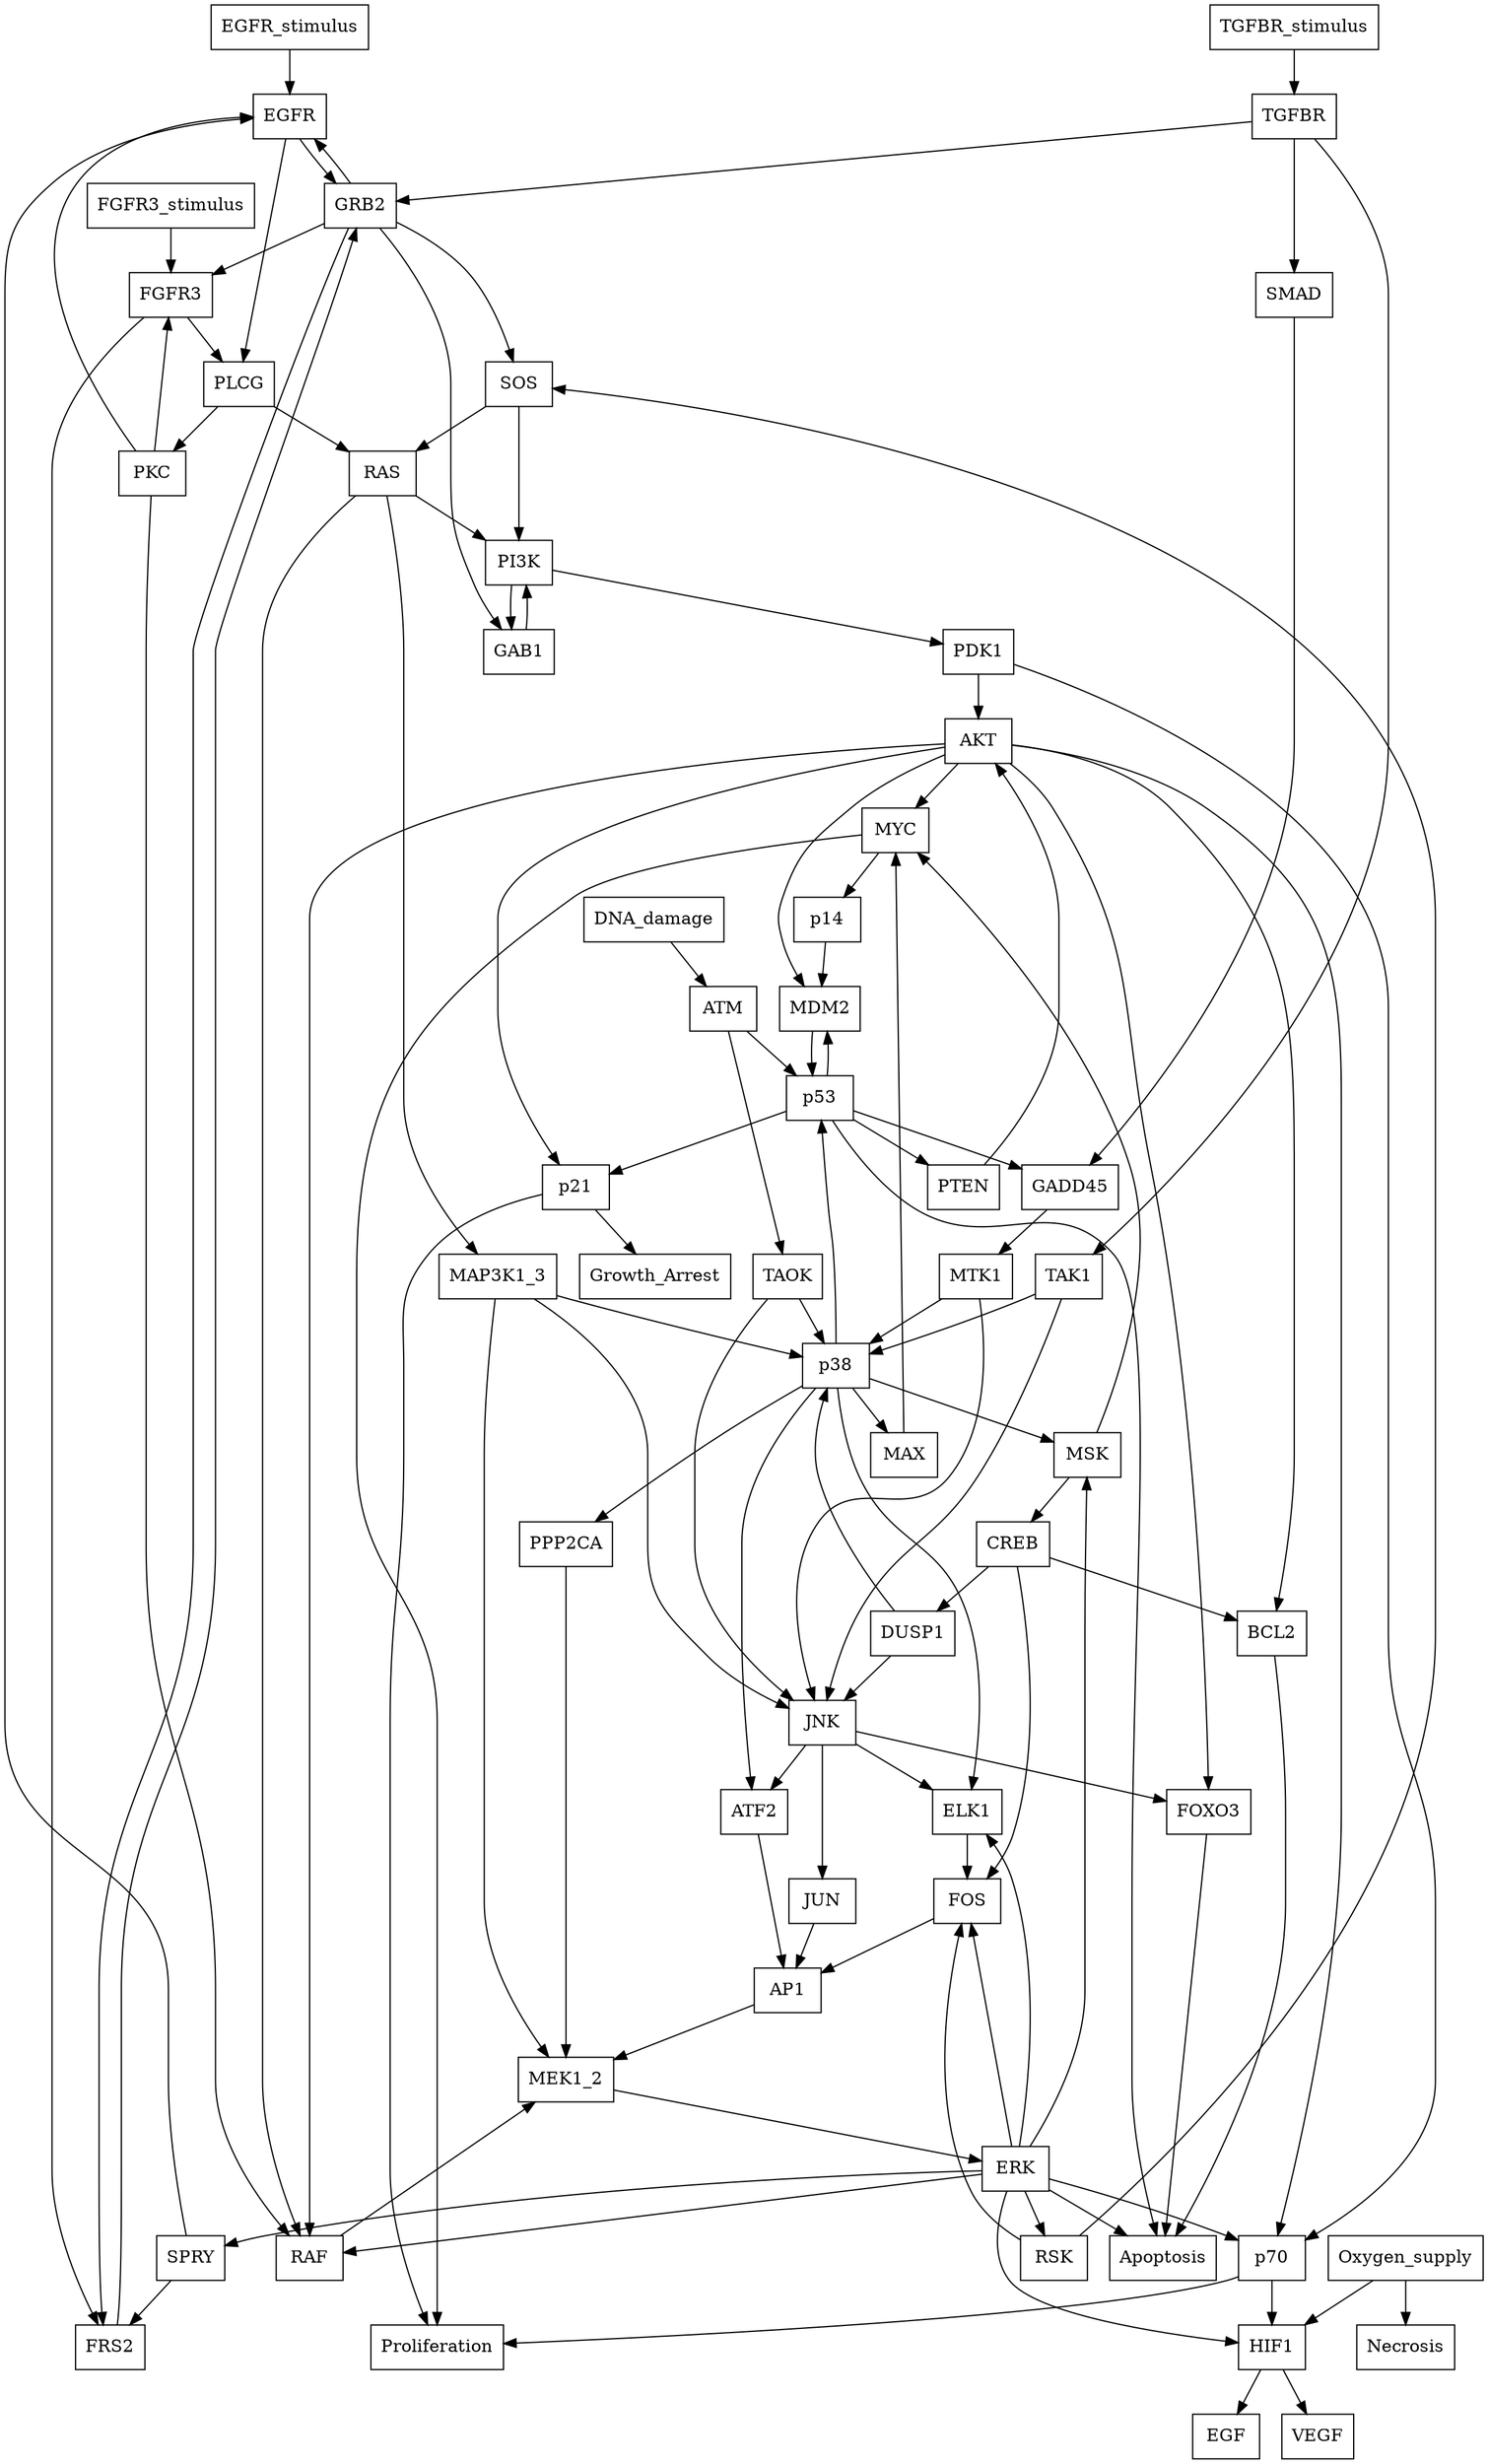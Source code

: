 /* Graphviz file generated by GINsim - 6 de marzo de 2019, 0:40:55 GMT */

digraph G {
	EGFR_stimulus [label="EGFR_stimulus", shape="box"];
	FGFR3_stimulus [label="FGFR3_stimulus", shape="box"];
	TGFBR_stimulus [label="TGFBR_stimulus", shape="box"];
	DNA_damage [label="DNA_damage", shape="box"];
	Apoptosis [label="Apoptosis", shape="box"];
	Growth_Arrest [label="Growth_Arrest", shape="box"];
	Proliferation [label="Proliferation", shape="box"];
	ERK [label="ERK", shape="box"];
	p38 [label="p38", shape="box"];
	JNK [label="JNK", shape="box"];
	p53 [label="p53", shape="box"];
	p21 [label="p21", shape="box"];
	TGFBR [label="TGFBR", shape="box"];
	EGFR [label="EGFR", shape="box"];
	FGFR3 [label="FGFR3", shape="box"];
	ATM [label="ATM", shape="box"];
	TAOK [label="TAOK", shape="box"];
	MAX [label="MAX", shape="box"];
	GRB2 [label="GRB2", shape="box"];
	FRS2 [label="FRS2", shape="box"];
	PI3K [label="PI3K", shape="box"];
	AP1 [label="AP1", shape="box"];
	PPP2CA [label="PPP2CA", shape="box"];
	MEK1_2 [label="MEK1_2", shape="box"];
	DUSP1 [label="DUSP1", shape="box"];
	MYC [label="MYC", shape="box"];
	AKT [label="AKT", shape="box"];
	PLCG [label="PLCG", shape="box"];
	PKC [label="PKC", shape="box"];
	GADD45 [label="GADD45", shape="box"];
	ELK1 [label="ELK1", shape="box"];
	FOS [label="FOS", shape="box"];
	ATF2 [label="ATF2", shape="box"];
	JUN [label="JUN", shape="box"];
	MSK [label="MSK", shape="box"];
	CREB [label="CREB", shape="box"];
	RSK [label="RSK", shape="box"];
	SMAD [label="SMAD", shape="box"];
	MTK1 [label="MTK1", shape="box"];
	SPRY [label="SPRY", shape="box"];
	RAF [label="RAF", shape="box"];
	GAB1 [label="GAB1", shape="box"];
	PDK1 [label="PDK1", shape="box"];
	p70 [label="p70", shape="box"];
	p14 [label="p14", shape="box"];
	FOXO3 [label="FOXO3", shape="box"];
	RAS [label="RAS", shape="box"];
	SOS [label="SOS", shape="box"];
	MDM2 [label="MDM2", shape="box"];
	BCL2 [label="BCL2", shape="box"];
	TAK1 [label="TAK1", shape="box"];
	MAP3K1_3 [label="MAP3K1_3", shape="box"];
	PTEN [label="PTEN", shape="box"];
	HIF1 [label="HIF1", shape="box"];
	EGF [label="EGF", shape="box"];
	VEGF [label="VEGF", shape="box"];
	Oxygen_supply [label="Oxygen_supply", shape="box"];
	Necrosis [label="Necrosis", shape="box"];
	MAX -> MYC;
	AP1 -> MEK1_2;
	GRB2 -> GAB1;
	GRB2 -> SOS;
	GRB2 -> FGFR3;
	GRB2 -> EGFR;
	GRB2 -> FRS2;
	FOS -> AP1;
	PTEN -> AKT;
	FOXO3 -> Apoptosis;
	MAP3K1_3 -> MEK1_2;
	MAP3K1_3 -> JNK;
	MAP3K1_3 -> p38;
	PKC -> EGFR;
	PKC -> RAF;
	PKC -> FGFR3;
	PPP2CA -> MEK1_2;
	MSK -> CREB;
	MSK -> MYC;
	PDK1 -> p70;
	PDK1 -> AKT;
	ELK1 -> FOS;
	JUN -> AP1;
	HIF1 -> EGF;
	HIF1 -> VEGF;
	p14 -> MDM2;
	p38 -> PPP2CA;
	p38 -> MSK;
	p38 -> p53;
	p38 -> MAX;
	p38 -> ELK1;
	p38 -> ATF2;
	RAF -> MEK1_2;
	ATM -> TAOK;
	ATM -> p53;
	PI3K -> PDK1;
	PI3K -> GAB1;
	TAK1 -> JNK;
	TAK1 -> p38;
	EGFR -> GRB2;
	EGFR -> PLCG;
	TGFBR -> SMAD;
	TGFBR -> TAK1;
	TGFBR -> GRB2;
	FGFR3 -> FRS2;
	FGFR3 -> PLCG;
	DUSP1 -> p38;
	DUSP1 -> JNK;
	ATF2 -> AP1;
	ERK -> MSK;
	ERK -> RSK;
	ERK -> SPRY;
	ERK -> FOS;
	ERK -> ELK1;
	ERK -> Apoptosis;
	ERK -> p70;
	ERK -> RAF;
	ERK -> HIF1;
	AKT -> FOXO3;
	AKT -> p21;
	AKT -> BCL2;
	AKT -> MYC;
	AKT -> MDM2;
	AKT -> RAF;
	AKT -> p70;
	p53 -> GADD45;
	p53 -> p21;
	p53 -> MDM2;
	p53 -> Apoptosis;
	p53 -> PTEN;
	p21 -> Proliferation;
	p21 -> Growth_Arrest;
	TGFBR_stimulus -> TGFBR;
	PLCG -> RAS;
	PLCG -> PKC;
	RAS -> RAF;
	RAS -> MAP3K1_3;
	RAS -> PI3K;
	RSK -> FOS;
	RSK -> SOS;
	p70 -> Proliferation;
	p70 -> HIF1;
	BCL2 -> Apoptosis;
	DNA_damage -> ATM;
	GADD45 -> MTK1;
	SMAD -> GADD45;
	CREB -> FOS;
	CREB -> DUSP1;
	CREB -> BCL2;
	Oxygen_supply -> HIF1;
	Oxygen_supply -> Necrosis;
	JNK -> ELK1;
	JNK -> ATF2;
	JNK -> JUN;
	JNK -> FOXO3;
	GAB1 -> PI3K;
	TAOK -> p38;
	TAOK -> JNK;
	SPRY -> EGFR;
	SPRY -> FRS2;
	MEK1_2 -> ERK;
	MTK1 -> p38;
	MTK1 -> JNK;
	MDM2 -> p53;
	SOS -> RAS;
	SOS -> PI3K;
	EGFR_stimulus -> EGFR;
	FRS2 -> GRB2;
	FGFR3_stimulus -> FGFR3;
	MYC -> p14;
	MYC -> Proliferation;
}